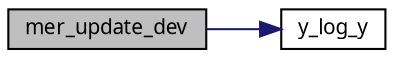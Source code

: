digraph G
{
  edge [fontname="FreeSans.ttf",fontsize=10,labelfontname="FreeSans.ttf",labelfontsize=10];
  node [fontname="FreeSans.ttf",fontsize=10,shape=record];
  rankdir=LR;
  Node1 [label="mer_update_dev",height=0.2,width=0.4,color="black", fillcolor="grey75", style="filled" fontcolor="black"];
  Node1 -> Node2 [color="midnightblue",fontsize=10,style="solid",fontname="FreeSans.ttf"];
  Node2 [label="y_log_y",height=0.2,width=0.4,color="black", fillcolor="white", style="filled",URL="$lmer_8c.html#5023a36a5ff0bec88db074b701eaf563",tooltip="Evaluate y * log(y/mu) with the correct limiting value at y = 0."];
}
